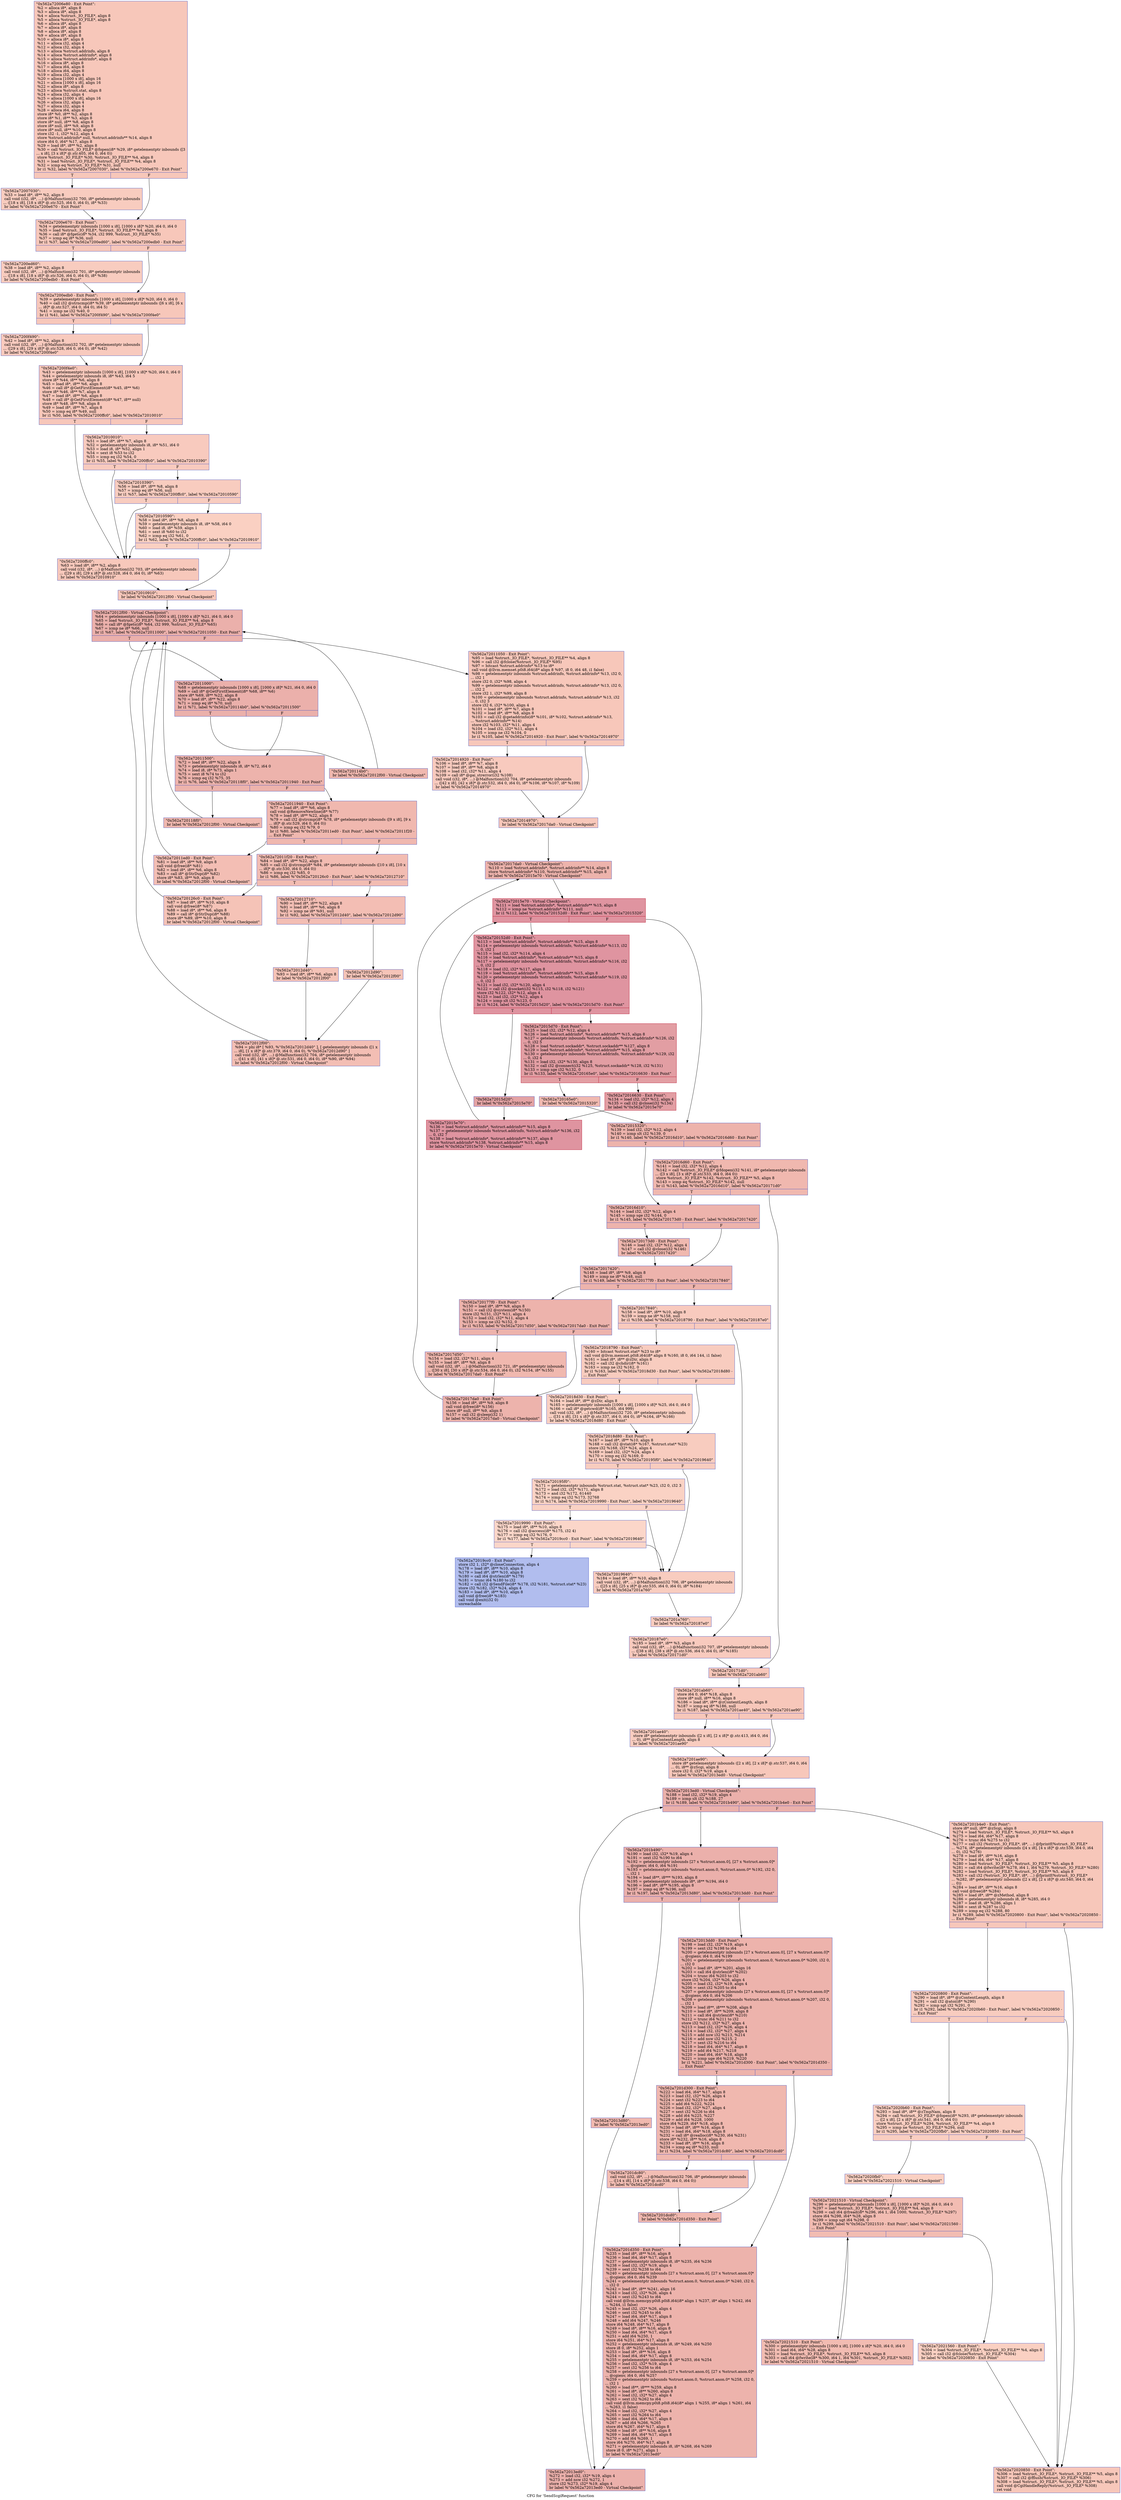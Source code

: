 digraph "CFG for 'SendScgiRequest' function" {
	label="CFG for 'SendScgiRequest' function";

	Node0x562a72006e80 [shape=record,color="#3d50c3ff", style=filled, fillcolor="#ec7f6370",label="{\"0x562a72006e80 - Exit Point\":\l  %2 = alloca i8*, align 8\l  %3 = alloca i8*, align 8\l  %4 = alloca %struct._IO_FILE*, align 8\l  %5 = alloca %struct._IO_FILE*, align 8\l  %6 = alloca i8*, align 8\l  %7 = alloca i8*, align 8\l  %8 = alloca i8*, align 8\l  %9 = alloca i8*, align 8\l  %10 = alloca i8*, align 8\l  %11 = alloca i32, align 4\l  %12 = alloca i32, align 4\l  %13 = alloca %struct.addrinfo, align 8\l  %14 = alloca %struct.addrinfo*, align 8\l  %15 = alloca %struct.addrinfo*, align 8\l  %16 = alloca i8*, align 8\l  %17 = alloca i64, align 8\l  %18 = alloca i64, align 8\l  %19 = alloca i32, align 4\l  %20 = alloca [1000 x i8], align 16\l  %21 = alloca [1000 x i8], align 16\l  %22 = alloca i8*, align 8\l  %23 = alloca %struct.stat, align 8\l  %24 = alloca i32, align 4\l  %25 = alloca [1000 x i8], align 16\l  %26 = alloca i32, align 4\l  %27 = alloca i32, align 4\l  %28 = alloca i64, align 8\l  store i8* %0, i8** %2, align 8\l  store i8* %1, i8** %3, align 8\l  store i8* null, i8** %8, align 8\l  store i8* null, i8** %9, align 8\l  store i8* null, i8** %10, align 8\l  store i32 -1, i32* %12, align 4\l  store %struct.addrinfo* null, %struct.addrinfo** %14, align 8\l  store i64 0, i64* %17, align 8\l  %29 = load i8*, i8** %2, align 8\l  %30 = call %struct._IO_FILE* @fopen(i8* %29, i8* getelementptr inbounds ([3\l... x i8], [3 x i8]* @.str.405, i64 0, i64 0))\l  store %struct._IO_FILE* %30, %struct._IO_FILE** %4, align 8\l  %31 = load %struct._IO_FILE*, %struct._IO_FILE** %4, align 8\l  %32 = icmp eq %struct._IO_FILE* %31, null\l  br i1 %32, label %\"0x562a72007030\", label %\"0x562a7200e670 - Exit Point\"\l|{<s0>T|<s1>F}}"];
	Node0x562a72006e80:s0 -> Node0x562a72007030;
	Node0x562a72006e80:s1 -> Node0x562a7200e670;
	Node0x562a72007030 [shape=record,color="#3d50c3ff", style=filled, fillcolor="#f08b6e70",label="{\"0x562a72007030\":                                 \l  %33 = load i8*, i8** %2, align 8\l  call void (i32, i8*, ...) @Malfunction(i32 700, i8* getelementptr inbounds\l... ([18 x i8], [18 x i8]* @.str.525, i64 0, i64 0), i8* %33)\l  br label %\"0x562a7200e670 - Exit Point\"\l}"];
	Node0x562a72007030 -> Node0x562a7200e670;
	Node0x562a7200e670 [shape=record,color="#3d50c3ff", style=filled, fillcolor="#ec7f6370",label="{\"0x562a7200e670 - Exit Point\":                    \l  %34 = getelementptr inbounds [1000 x i8], [1000 x i8]* %20, i64 0, i64 0\l  %35 = load %struct._IO_FILE*, %struct._IO_FILE** %4, align 8\l  %36 = call i8* @fgets(i8* %34, i32 999, %struct._IO_FILE* %35)\l  %37 = icmp eq i8* %36, null\l  br i1 %37, label %\"0x562a7200ed60\", label %\"0x562a7200edb0 - Exit Point\"\l|{<s0>T|<s1>F}}"];
	Node0x562a7200e670:s0 -> Node0x562a7200ed60;
	Node0x562a7200e670:s1 -> Node0x562a7200edb0;
	Node0x562a7200ed60 [shape=record,color="#3d50c3ff", style=filled, fillcolor="#f08b6e70",label="{\"0x562a7200ed60\":                                 \l  %38 = load i8*, i8** %2, align 8\l  call void (i32, i8*, ...) @Malfunction(i32 701, i8* getelementptr inbounds\l... ([18 x i8], [18 x i8]* @.str.526, i64 0, i64 0), i8* %38)\l  br label %\"0x562a7200edb0 - Exit Point\"\l}"];
	Node0x562a7200ed60 -> Node0x562a7200edb0;
	Node0x562a7200edb0 [shape=record,color="#3d50c3ff", style=filled, fillcolor="#ec7f6370",label="{\"0x562a7200edb0 - Exit Point\":                    \l  %39 = getelementptr inbounds [1000 x i8], [1000 x i8]* %20, i64 0, i64 0\l  %40 = call i32 @strncmp(i8* %39, i8* getelementptr inbounds ([6 x i8], [6 x\l... i8]* @.str.527, i64 0, i64 0), i64 5)\l  %41 = icmp ne i32 %40, 0\l  br i1 %41, label %\"0x562a7200f490\", label %\"0x562a7200f4e0\"\l|{<s0>T|<s1>F}}"];
	Node0x562a7200edb0:s0 -> Node0x562a7200f490;
	Node0x562a7200edb0:s1 -> Node0x562a7200f4e0;
	Node0x562a7200f490 [shape=record,color="#3d50c3ff", style=filled, fillcolor="#ef886b70",label="{\"0x562a7200f490\":                                 \l  %42 = load i8*, i8** %2, align 8\l  call void (i32, i8*, ...) @Malfunction(i32 702, i8* getelementptr inbounds\l... ([29 x i8], [29 x i8]* @.str.528, i64 0, i64 0), i8* %42)\l  br label %\"0x562a7200f4e0\"\l}"];
	Node0x562a7200f490 -> Node0x562a7200f4e0;
	Node0x562a7200f4e0 [shape=record,color="#3d50c3ff", style=filled, fillcolor="#ec7f6370",label="{\"0x562a7200f4e0\":                                 \l  %43 = getelementptr inbounds [1000 x i8], [1000 x i8]* %20, i64 0, i64 0\l  %44 = getelementptr inbounds i8, i8* %43, i64 5\l  store i8* %44, i8** %6, align 8\l  %45 = load i8*, i8** %6, align 8\l  %46 = call i8* @GetFirstElement(i8* %45, i8** %6)\l  store i8* %46, i8** %7, align 8\l  %47 = load i8*, i8** %6, align 8\l  %48 = call i8* @GetFirstElement(i8* %47, i8** null)\l  store i8* %48, i8** %8, align 8\l  %49 = load i8*, i8** %7, align 8\l  %50 = icmp eq i8* %49, null\l  br i1 %50, label %\"0x562a7200ffc0\", label %\"0x562a72010010\"\l|{<s0>T|<s1>F}}"];
	Node0x562a7200f4e0:s0 -> Node0x562a7200ffc0;
	Node0x562a7200f4e0:s1 -> Node0x562a72010010;
	Node0x562a72010010 [shape=record,color="#3d50c3ff", style=filled, fillcolor="#ef886b70",label="{\"0x562a72010010\":                                 \l  %51 = load i8*, i8** %7, align 8\l  %52 = getelementptr inbounds i8, i8* %51, i64 0\l  %53 = load i8, i8* %52, align 1\l  %54 = sext i8 %53 to i32\l  %55 = icmp eq i32 %54, 0\l  br i1 %55, label %\"0x562a7200ffc0\", label %\"0x562a72010390\"\l|{<s0>T|<s1>F}}"];
	Node0x562a72010010:s0 -> Node0x562a7200ffc0;
	Node0x562a72010010:s1 -> Node0x562a72010390;
	Node0x562a72010390 [shape=record,color="#3d50c3ff", style=filled, fillcolor="#f08b6e70",label="{\"0x562a72010390\":                                 \l  %56 = load i8*, i8** %8, align 8\l  %57 = icmp eq i8* %56, null\l  br i1 %57, label %\"0x562a7200ffc0\", label %\"0x562a72010590\"\l|{<s0>T|<s1>F}}"];
	Node0x562a72010390:s0 -> Node0x562a7200ffc0;
	Node0x562a72010390:s1 -> Node0x562a72010590;
	Node0x562a72010590 [shape=record,color="#3d50c3ff", style=filled, fillcolor="#f3947570",label="{\"0x562a72010590\":                                 \l  %58 = load i8*, i8** %8, align 8\l  %59 = getelementptr inbounds i8, i8* %58, i64 0\l  %60 = load i8, i8* %59, align 1\l  %61 = sext i8 %60 to i32\l  %62 = icmp eq i32 %61, 0\l  br i1 %62, label %\"0x562a7200ffc0\", label %\"0x562a72010910\"\l|{<s0>T|<s1>F}}"];
	Node0x562a72010590:s0 -> Node0x562a7200ffc0;
	Node0x562a72010590:s1 -> Node0x562a72010910;
	Node0x562a7200ffc0 [shape=record,color="#3d50c3ff", style=filled, fillcolor="#ed836670",label="{\"0x562a7200ffc0\":                                 \l  %63 = load i8*, i8** %2, align 8\l  call void (i32, i8*, ...) @Malfunction(i32 703, i8* getelementptr inbounds\l... ([29 x i8], [29 x i8]* @.str.528, i64 0, i64 0), i8* %63)\l  br label %\"0x562a72010910\"\l}"];
	Node0x562a7200ffc0 -> Node0x562a72010910;
	Node0x562a72010910 [shape=record,color="#3d50c3ff", style=filled, fillcolor="#ec7f6370",label="{\"0x562a72010910\":                                 \l  br label %\"0x562a72012f00 - Virtual Checkpoint\"\l}"];
	Node0x562a72010910 -> Node0x562a72010c20;
	Node0x562a72010c20 [shape=record,color="#3d50c3ff", style=filled, fillcolor="#d24b4070",label="{\"0x562a72012f00 - Virtual Checkpoint\":            \l  %64 = getelementptr inbounds [1000 x i8], [1000 x i8]* %21, i64 0, i64 0\l  %65 = load %struct._IO_FILE*, %struct._IO_FILE** %4, align 8\l  %66 = call i8* @fgets(i8* %64, i32 999, %struct._IO_FILE* %65)\l  %67 = icmp ne i8* %66, null\l  br i1 %67, label %\"0x562a72011000\", label %\"0x562a72011050 - Exit Point\"\l|{<s0>T|<s1>F}}"];
	Node0x562a72010c20:s0 -> Node0x562a72011000;
	Node0x562a72010c20:s1 -> Node0x562a72011050;
	Node0x562a72011000 [shape=record,color="#3d50c3ff", style=filled, fillcolor="#d24b4070",label="{\"0x562a72011000\":                                 \l  %68 = getelementptr inbounds [1000 x i8], [1000 x i8]* %21, i64 0, i64 0\l  %69 = call i8* @GetFirstElement(i8* %68, i8** %6)\l  store i8* %69, i8** %22, align 8\l  %70 = load i8*, i8** %22, align 8\l  %71 = icmp eq i8* %70, null\l  br i1 %71, label %\"0x562a720114b0\", label %\"0x562a72011500\"\l|{<s0>T|<s1>F}}"];
	Node0x562a72011000:s0 -> Node0x562a720114b0;
	Node0x562a72011000:s1 -> Node0x562a72011500;
	Node0x562a720114b0 [shape=record,color="#3d50c3ff", style=filled, fillcolor="#dc5d4a70",label="{\"0x562a720114b0\":                                 \l  br label %\"0x562a72012f00 - Virtual Checkpoint\"\l}"];
	Node0x562a720114b0 -> Node0x562a72010c20;
	Node0x562a72011500 [shape=record,color="#3d50c3ff", style=filled, fillcolor="#d6524470",label="{\"0x562a72011500\":                                 \l  %72 = load i8*, i8** %22, align 8\l  %73 = getelementptr inbounds i8, i8* %72, i64 0\l  %74 = load i8, i8* %73, align 1\l  %75 = sext i8 %74 to i32\l  %76 = icmp eq i32 %75, 35\l  br i1 %76, label %\"0x562a720118f0\", label %\"0x562a72011940 - Exit Point\"\l|{<s0>T|<s1>F}}"];
	Node0x562a72011500:s0 -> Node0x562a720118f0;
	Node0x562a72011500:s1 -> Node0x562a72011940;
	Node0x562a720118f0 [shape=record,color="#3d50c3ff", style=filled, fillcolor="#dc5d4a70",label="{\"0x562a720118f0\":                                 \l  br label %\"0x562a72012f00 - Virtual Checkpoint\"\l}"];
	Node0x562a720118f0 -> Node0x562a72010c20;
	Node0x562a72011940 [shape=record,color="#3d50c3ff", style=filled, fillcolor="#dc5d4a70",label="{\"0x562a72011940 - Exit Point\":                    \l  %77 = load i8*, i8** %6, align 8\l  call void @RemoveNewline(i8* %77)\l  %78 = load i8*, i8** %22, align 8\l  %79 = call i32 @strcmp(i8* %78, i8* getelementptr inbounds ([9 x i8], [9 x\l... i8]* @.str.529, i64 0, i64 0))\l  %80 = icmp eq i32 %79, 0\l  br i1 %80, label %\"0x562a72011ed0 - Exit Point\", label %\"0x562a72011f20 -\l... Exit Point\"\l|{<s0>T|<s1>F}}"];
	Node0x562a72011940:s0 -> Node0x562a72011ed0;
	Node0x562a72011940:s1 -> Node0x562a72011f20;
	Node0x562a72011ed0 [shape=record,color="#3d50c3ff", style=filled, fillcolor="#e36c5570",label="{\"0x562a72011ed0 - Exit Point\":                    \l  %81 = load i8*, i8** %9, align 8\l  call void @free(i8* %81)\l  %82 = load i8*, i8** %6, align 8\l  %83 = call i8* @StrDup(i8* %82)\l  store i8* %83, i8** %9, align 8\l  br label %\"0x562a72012f00 - Virtual Checkpoint\"\l}"];
	Node0x562a72011ed0 -> Node0x562a72010c20;
	Node0x562a72011f20 [shape=record,color="#3d50c3ff", style=filled, fillcolor="#e1675170",label="{\"0x562a72011f20 - Exit Point\":                    \l  %84 = load i8*, i8** %22, align 8\l  %85 = call i32 @strcmp(i8* %84, i8* getelementptr inbounds ([10 x i8], [10 x\l... i8]* @.str.530, i64 0, i64 0))\l  %86 = icmp eq i32 %85, 0\l  br i1 %86, label %\"0x562a720126c0 - Exit Point\", label %\"0x562a72012710\"\l|{<s0>T|<s1>F}}"];
	Node0x562a72011f20:s0 -> Node0x562a720126c0;
	Node0x562a72011f20:s1 -> Node0x562a72012710;
	Node0x562a720126c0 [shape=record,color="#3d50c3ff", style=filled, fillcolor="#e8765c70",label="{\"0x562a720126c0 - Exit Point\":                    \l  %87 = load i8*, i8** %10, align 8\l  call void @free(i8* %87)\l  %88 = load i8*, i8** %6, align 8\l  %89 = call i8* @StrDup(i8* %88)\l  store i8* %89, i8** %10, align 8\l  br label %\"0x562a72012f00 - Virtual Checkpoint\"\l}"];
	Node0x562a720126c0 -> Node0x562a72010c20;
	Node0x562a72012710 [shape=record,color="#3d50c3ff", style=filled, fillcolor="#e36c5570",label="{\"0x562a72012710\":                                 \l  %90 = load i8*, i8** %22, align 8\l  %91 = load i8*, i8** %6, align 8\l  %92 = icmp ne i8* %91, null\l  br i1 %92, label %\"0x562a72012d40\", label %\"0x562a72012d90\"\l|{<s0>T|<s1>F}}"];
	Node0x562a72012710:s0 -> Node0x562a72012d40;
	Node0x562a72012710:s1 -> Node0x562a72012d90;
	Node0x562a72012d40 [shape=record,color="#3d50c3ff", style=filled, fillcolor="#e8765c70",label="{\"0x562a72012d40\":                                 \l  %93 = load i8*, i8** %6, align 8\l  br label %\"0x562a72012f00\"\l}"];
	Node0x562a72012d40 -> Node0x562a72012f00;
	Node0x562a72012d90 [shape=record,color="#3d50c3ff", style=filled, fillcolor="#e97a5f70",label="{\"0x562a72012d90\":                                 \l  br label %\"0x562a72012f00\"\l}"];
	Node0x562a72012d90 -> Node0x562a72012f00;
	Node0x562a72012f00 [shape=record,color="#3d50c3ff", style=filled, fillcolor="#e36c5570",label="{\"0x562a72012f00\":                                 \l  %94 = phi i8* [ %93, %\"0x562a72012d40\" ], [ getelementptr inbounds ([1 x\l... i8], [1 x i8]* @.str.379, i64 0, i64 0), %\"0x562a72012d90\" ]\l  call void (i32, i8*, ...) @Malfunction(i32 704, i8* getelementptr inbounds\l... ([41 x i8], [41 x i8]* @.str.531, i64 0, i64 0), i8* %90, i8* %94)\l  br label %\"0x562a72012f00 - Virtual Checkpoint\"\l}"];
	Node0x562a72012f00 -> Node0x562a72010c20;
	Node0x562a72011050 [shape=record,color="#3d50c3ff", style=filled, fillcolor="#ec7f6370",label="{\"0x562a72011050 - Exit Point\":                    \l  %95 = load %struct._IO_FILE*, %struct._IO_FILE** %4, align 8\l  %96 = call i32 @fclose(%struct._IO_FILE* %95)\l  %97 = bitcast %struct.addrinfo* %13 to i8*\l  call void @llvm.memset.p0i8.i64(i8* align 8 %97, i8 0, i64 48, i1 false)\l  %98 = getelementptr inbounds %struct.addrinfo, %struct.addrinfo* %13, i32 0,\l... i32 1\l  store i32 0, i32* %98, align 4\l  %99 = getelementptr inbounds %struct.addrinfo, %struct.addrinfo* %13, i32 0,\l... i32 2\l  store i32 1, i32* %99, align 8\l  %100 = getelementptr inbounds %struct.addrinfo, %struct.addrinfo* %13, i32\l... 0, i32 3\l  store i32 6, i32* %100, align 4\l  %101 = load i8*, i8** %7, align 8\l  %102 = load i8*, i8** %8, align 8\l  %103 = call i32 @getaddrinfo(i8* %101, i8* %102, %struct.addrinfo* %13,\l... %struct.addrinfo** %14)\l  store i32 %103, i32* %11, align 4\l  %104 = load i32, i32* %11, align 4\l  %105 = icmp ne i32 %104, 0\l  br i1 %105, label %\"0x562a72014920 - Exit Point\", label %\"0x562a72014970\"\l|{<s0>T|<s1>F}}"];
	Node0x562a72011050:s0 -> Node0x562a72014920;
	Node0x562a72011050:s1 -> Node0x562a72014970;
	Node0x562a72014920 [shape=record,color="#3d50c3ff", style=filled, fillcolor="#ef886b70",label="{\"0x562a72014920 - Exit Point\":                    \l  %106 = load i8*, i8** %7, align 8\l  %107 = load i8*, i8** %8, align 8\l  %108 = load i32, i32* %11, align 4\l  %109 = call i8* @gai_strerror(i32 %108)\l  call void (i32, i8*, ...) @Malfunction(i32 704, i8* getelementptr inbounds\l... ([42 x i8], [42 x i8]* @.str.532, i64 0, i64 0), i8* %106, i8* %107, i8* %109)\l  br label %\"0x562a72014970\"\l}"];
	Node0x562a72014920 -> Node0x562a72014970;
	Node0x562a72014970 [shape=record,color="#3d50c3ff", style=filled, fillcolor="#ec7f6370",label="{\"0x562a72014970\":                                 \l  br label %\"0x562a72017da0 - Virtual Checkpoint\"\l}"];
	Node0x562a72014970 -> Node0x562a72014f50;
	Node0x562a72014f50 [shape=record,color="#3d50c3ff", style=filled, fillcolor="#d6524470",label="{\"0x562a72017da0 - Virtual Checkpoint\":            \l  %110 = load %struct.addrinfo*, %struct.addrinfo** %14, align 8\l  store %struct.addrinfo* %110, %struct.addrinfo** %15, align 8\l  br label %\"0x562a72015e70 - Virtual Checkpoint\"\l}"];
	Node0x562a72014f50 -> Node0x562a72015110;
	Node0x562a72015110 [shape=record,color="#b70d28ff", style=filled, fillcolor="#b70d2870",label="{\"0x562a72015e70 - Virtual Checkpoint\":            \l  %111 = load %struct.addrinfo*, %struct.addrinfo** %15, align 8\l  %112 = icmp ne %struct.addrinfo* %111, null\l  br i1 %112, label %\"0x562a720152d0 - Exit Point\", label %\"0x562a72015320\"\l|{<s0>T|<s1>F}}"];
	Node0x562a72015110:s0 -> Node0x562a720152d0;
	Node0x562a72015110:s1 -> Node0x562a72015320;
	Node0x562a720152d0 [shape=record,color="#b70d28ff", style=filled, fillcolor="#b70d2870",label="{\"0x562a720152d0 - Exit Point\":                    \l  %113 = load %struct.addrinfo*, %struct.addrinfo** %15, align 8\l  %114 = getelementptr inbounds %struct.addrinfo, %struct.addrinfo* %113, i32\l... 0, i32 1\l  %115 = load i32, i32* %114, align 4\l  %116 = load %struct.addrinfo*, %struct.addrinfo** %15, align 8\l  %117 = getelementptr inbounds %struct.addrinfo, %struct.addrinfo* %116, i32\l... 0, i32 2\l  %118 = load i32, i32* %117, align 8\l  %119 = load %struct.addrinfo*, %struct.addrinfo** %15, align 8\l  %120 = getelementptr inbounds %struct.addrinfo, %struct.addrinfo* %119, i32\l... 0, i32 3\l  %121 = load i32, i32* %120, align 4\l  %122 = call i32 @socket(i32 %115, i32 %118, i32 %121)\l  store i32 %122, i32* %12, align 4\l  %123 = load i32, i32* %12, align 4\l  %124 = icmp slt i32 %123, 0\l  br i1 %124, label %\"0x562a72015d20\", label %\"0x562a72015d70 - Exit Point\"\l|{<s0>T|<s1>F}}"];
	Node0x562a720152d0:s0 -> Node0x562a72015d20;
	Node0x562a720152d0:s1 -> Node0x562a72015d70;
	Node0x562a72015d20 [shape=record,color="#3d50c3ff", style=filled, fillcolor="#c32e3170",label="{\"0x562a72015d20\":                                 \l  br label %\"0x562a72015e70\"\l}"];
	Node0x562a72015d20 -> Node0x562a72015e70;
	Node0x562a72015d70 [shape=record,color="#b70d28ff", style=filled, fillcolor="#be242e70",label="{\"0x562a72015d70 - Exit Point\":                    \l  %125 = load i32, i32* %12, align 4\l  %126 = load %struct.addrinfo*, %struct.addrinfo** %15, align 8\l  %127 = getelementptr inbounds %struct.addrinfo, %struct.addrinfo* %126, i32\l... 0, i32 5\l  %128 = load %struct.sockaddr*, %struct.sockaddr** %127, align 8\l  %129 = load %struct.addrinfo*, %struct.addrinfo** %15, align 8\l  %130 = getelementptr inbounds %struct.addrinfo, %struct.addrinfo* %129, i32\l... 0, i32 4\l  %131 = load i32, i32* %130, align 8\l  %132 = call i32 @connect(i32 %125, %struct.sockaddr* %128, i32 %131)\l  %133 = icmp sge i32 %132, 0\l  br i1 %133, label %\"0x562a720165e0\", label %\"0x562a72016630 - Exit Point\"\l|{<s0>T|<s1>F}}"];
	Node0x562a72015d70:s0 -> Node0x562a720165e0;
	Node0x562a72015d70:s1 -> Node0x562a72016630;
	Node0x562a720165e0 [shape=record,color="#3d50c3ff", style=filled, fillcolor="#de614d70",label="{\"0x562a720165e0\":                                 \l  br label %\"0x562a72015320\"\l}"];
	Node0x562a720165e0 -> Node0x562a72015320;
	Node0x562a72016630 [shape=record,color="#b70d28ff", style=filled, fillcolor="#be242e70",label="{\"0x562a72016630 - Exit Point\":                    \l  %134 = load i32, i32* %12, align 4\l  %135 = call i32 @close(i32 %134)\l  br label %\"0x562a72015e70\"\l}"];
	Node0x562a72016630 -> Node0x562a72015e70;
	Node0x562a72015e70 [shape=record,color="#b70d28ff", style=filled, fillcolor="#b70d2870",label="{\"0x562a72015e70\":                                 \l  %136 = load %struct.addrinfo*, %struct.addrinfo** %15, align 8\l  %137 = getelementptr inbounds %struct.addrinfo, %struct.addrinfo* %136, i32\l... 0, i32 7\l  %138 = load %struct.addrinfo*, %struct.addrinfo** %137, align 8\l  store %struct.addrinfo* %138, %struct.addrinfo** %15, align 8\l  br label %\"0x562a72015e70 - Virtual Checkpoint\"\l}"];
	Node0x562a72015e70 -> Node0x562a72015110;
	Node0x562a72015320 [shape=record,color="#3d50c3ff", style=filled, fillcolor="#d6524470",label="{\"0x562a72015320\":                                 \l  %139 = load i32, i32* %12, align 4\l  %140 = icmp slt i32 %139, 0\l  br i1 %140, label %\"0x562a72016d10\", label %\"0x562a72016d60 - Exit Point\"\l|{<s0>T|<s1>F}}"];
	Node0x562a72015320:s0 -> Node0x562a72016d10;
	Node0x562a72015320:s1 -> Node0x562a72016d60;
	Node0x562a72016d60 [shape=record,color="#3d50c3ff", style=filled, fillcolor="#dc5d4a70",label="{\"0x562a72016d60 - Exit Point\":                    \l  %141 = load i32, i32* %12, align 4\l  %142 = call %struct._IO_FILE* @fdopen(i32 %141, i8* getelementptr inbounds\l... ([3 x i8], [3 x i8]* @.str.533, i64 0, i64 0))\l  store %struct._IO_FILE* %142, %struct._IO_FILE** %5, align 8\l  %143 = icmp eq %struct._IO_FILE* %142, null\l  br i1 %143, label %\"0x562a72016d10\", label %\"0x562a720171d0\"\l|{<s0>T|<s1>F}}"];
	Node0x562a72016d60:s0 -> Node0x562a72016d10;
	Node0x562a72016d60:s1 -> Node0x562a720171d0;
	Node0x562a72016d10 [shape=record,color="#3d50c3ff", style=filled, fillcolor="#d6524470",label="{\"0x562a72016d10\":                                 \l  %144 = load i32, i32* %12, align 4\l  %145 = icmp sge i32 %144, 0\l  br i1 %145, label %\"0x562a720173d0 - Exit Point\", label %\"0x562a72017420\"\l|{<s0>T|<s1>F}}"];
	Node0x562a72016d10:s0 -> Node0x562a720173d0;
	Node0x562a72016d10:s1 -> Node0x562a72017420;
	Node0x562a720173d0 [shape=record,color="#3d50c3ff", style=filled, fillcolor="#dc5d4a70",label="{\"0x562a720173d0 - Exit Point\":                    \l  %146 = load i32, i32* %12, align 4\l  %147 = call i32 @close(i32 %146)\l  br label %\"0x562a72017420\"\l}"];
	Node0x562a720173d0 -> Node0x562a72017420;
	Node0x562a72017420 [shape=record,color="#3d50c3ff", style=filled, fillcolor="#d6524470",label="{\"0x562a72017420\":                                 \l  %148 = load i8*, i8** %9, align 8\l  %149 = icmp ne i8* %148, null\l  br i1 %149, label %\"0x562a720177f0 - Exit Point\", label %\"0x562a72017840\"\l|{<s0>T|<s1>F}}"];
	Node0x562a72017420:s0 -> Node0x562a720177f0;
	Node0x562a72017420:s1 -> Node0x562a72017840;
	Node0x562a720177f0 [shape=record,color="#3d50c3ff", style=filled, fillcolor="#d6524470",label="{\"0x562a720177f0 - Exit Point\":                    \l  %150 = load i8*, i8** %9, align 8\l  %151 = call i32 @system(i8* %150)\l  store i32 %151, i32* %11, align 4\l  %152 = load i32, i32* %11, align 4\l  %153 = icmp ne i32 %152, 0\l  br i1 %153, label %\"0x562a72017d50\", label %\"0x562a72017da0 - Exit Point\"\l|{<s0>T|<s1>F}}"];
	Node0x562a720177f0:s0 -> Node0x562a72017d50;
	Node0x562a720177f0:s1 -> Node0x562a72017da0;
	Node0x562a72017d50 [shape=record,color="#3d50c3ff", style=filled, fillcolor="#dc5d4a70",label="{\"0x562a72017d50\":                                 \l  %154 = load i32, i32* %11, align 4\l  %155 = load i8*, i8** %9, align 8\l  call void (i32, i8*, ...) @Malfunction(i32 721, i8* getelementptr inbounds\l... ([30 x i8], [30 x i8]* @.str.534, i64 0, i64 0), i32 %154, i8* %155)\l  br label %\"0x562a72017da0 - Exit Point\"\l}"];
	Node0x562a72017d50 -> Node0x562a72017da0;
	Node0x562a72017da0 [shape=record,color="#3d50c3ff", style=filled, fillcolor="#d6524470",label="{\"0x562a72017da0 - Exit Point\":                    \l  %156 = load i8*, i8** %9, align 8\l  call void @free(i8* %156)\l  store i8* null, i8** %9, align 8\l  %157 = call i32 @sleep(i32 1)\l  br label %\"0x562a72017da0 - Virtual Checkpoint\"\l}"];
	Node0x562a72017da0 -> Node0x562a72014f50;
	Node0x562a72017840 [shape=record,color="#3d50c3ff", style=filled, fillcolor="#ef886b70",label="{\"0x562a72017840\":                                 \l  %158 = load i8*, i8** %10, align 8\l  %159 = icmp ne i8* %158, null\l  br i1 %159, label %\"0x562a72018790 - Exit Point\", label %\"0x562a720187e0\"\l|{<s0>T|<s1>F}}"];
	Node0x562a72017840:s0 -> Node0x562a72018790;
	Node0x562a72017840:s1 -> Node0x562a720187e0;
	Node0x562a72018790 [shape=record,color="#3d50c3ff", style=filled, fillcolor="#f08b6e70",label="{\"0x562a72018790 - Exit Point\":                    \l  %160 = bitcast %struct.stat* %23 to i8*\l  call void @llvm.memset.p0i8.i64(i8* align 8 %160, i8 0, i64 144, i1 false)\l  %161 = load i8*, i8** @zDir, align 8\l  %162 = call i32 @chdir(i8* %161)\l  %163 = icmp ne i32 %162, 0\l  br i1 %163, label %\"0x562a72018d30 - Exit Point\", label %\"0x562a72018d80 -\l... Exit Point\"\l|{<s0>T|<s1>F}}"];
	Node0x562a72018790:s0 -> Node0x562a72018d30;
	Node0x562a72018790:s1 -> Node0x562a72018d80;
	Node0x562a72018d30 [shape=record,color="#3d50c3ff", style=filled, fillcolor="#f3947570",label="{\"0x562a72018d30 - Exit Point\":                    \l  %164 = load i8*, i8** @zDir, align 8\l  %165 = getelementptr inbounds [1000 x i8], [1000 x i8]* %25, i64 0, i64 0\l  %166 = call i8* @getcwd(i8* %165, i64 999)\l  call void (i32, i8*, ...) @Malfunction(i32 720, i8* getelementptr inbounds\l... ([31 x i8], [31 x i8]* @.str.337, i64 0, i64 0), i8* %164, i8* %166)\l  br label %\"0x562a72018d80 - Exit Point\"\l}"];
	Node0x562a72018d30 -> Node0x562a72018d80;
	Node0x562a72018d80 [shape=record,color="#3d50c3ff", style=filled, fillcolor="#f08b6e70",label="{\"0x562a72018d80 - Exit Point\":                    \l  %167 = load i8*, i8** %10, align 8\l  %168 = call i32 @stat(i8* %167, %struct.stat* %23)\l  store i32 %168, i32* %24, align 4\l  %169 = load i32, i32* %24, align 4\l  %170 = icmp eq i32 %169, 0\l  br i1 %170, label %\"0x562a720195f0\", label %\"0x562a72019640\"\l|{<s0>T|<s1>F}}"];
	Node0x562a72018d80:s0 -> Node0x562a720195f0;
	Node0x562a72018d80:s1 -> Node0x562a72019640;
	Node0x562a720195f0 [shape=record,color="#3d50c3ff", style=filled, fillcolor="#f4987a70",label="{\"0x562a720195f0\":                                 \l  %171 = getelementptr inbounds %struct.stat, %struct.stat* %23, i32 0, i32 3\l  %172 = load i32, i32* %171, align 8\l  %173 = and i32 %172, 61440\l  %174 = icmp eq i32 %173, 32768\l  br i1 %174, label %\"0x562a72019990 - Exit Point\", label %\"0x562a72019640\"\l|{<s0>T|<s1>F}}"];
	Node0x562a720195f0:s0 -> Node0x562a72019990;
	Node0x562a720195f0:s1 -> Node0x562a72019640;
	Node0x562a72019990 [shape=record,color="#3d50c3ff", style=filled, fillcolor="#f6a38570",label="{\"0x562a72019990 - Exit Point\":                    \l  %175 = load i8*, i8** %10, align 8\l  %176 = call i32 @access(i8* %175, i32 4)\l  %177 = icmp eq i32 %176, 0\l  br i1 %177, label %\"0x562a72019cc0 - Exit Point\", label %\"0x562a72019640\"\l|{<s0>T|<s1>F}}"];
	Node0x562a72019990:s0 -> Node0x562a72019cc0;
	Node0x562a72019990:s1 -> Node0x562a72019640;
	Node0x562a72019cc0 [shape=record,color="#3d50c3ff", style=filled, fillcolor="#4f69d970",label="{\"0x562a72019cc0 - Exit Point\":                    \l  store i32 1, i32* @closeConnection, align 4\l  %178 = load i8*, i8** %10, align 8\l  %179 = load i8*, i8** %10, align 8\l  %180 = call i64 @strlen(i8* %179)\l  %181 = trunc i64 %180 to i32\l  %182 = call i32 @SendFile(i8* %178, i32 %181, %struct.stat* %23)\l  store i32 %182, i32* %24, align 4\l  %183 = load i8*, i8** %10, align 8\l  call void @free(i8* %183)\l  call void @exit(i32 0)\l  unreachable\l}"];
	Node0x562a72019640 [shape=record,color="#3d50c3ff", style=filled, fillcolor="#f08b6e70",label="{\"0x562a72019640\":                                 \l  %184 = load i8*, i8** %10, align 8\l  call void (i32, i8*, ...) @Malfunction(i32 706, i8* getelementptr inbounds\l... ([25 x i8], [25 x i8]* @.str.535, i64 0, i64 0), i8* %184)\l  br label %\"0x562a7201a760\"\l}"];
	Node0x562a72019640 -> Node0x562a7201a760;
	Node0x562a7201a760 [shape=record,color="#3d50c3ff", style=filled, fillcolor="#f08b6e70",label="{\"0x562a7201a760\":                                 \l  br label %\"0x562a720187e0\"\l}"];
	Node0x562a7201a760 -> Node0x562a720187e0;
	Node0x562a720187e0 [shape=record,color="#3d50c3ff", style=filled, fillcolor="#ef886b70",label="{\"0x562a720187e0\":                                 \l  %185 = load i8*, i8** %3, align 8\l  call void (i32, i8*, ...) @Malfunction(i32 707, i8* getelementptr inbounds\l... ([38 x i8], [38 x i8]* @.str.536, i64 0, i64 0), i8* %185)\l  br label %\"0x562a720171d0\"\l}"];
	Node0x562a720187e0 -> Node0x562a720171d0;
	Node0x562a720171d0 [shape=record,color="#3d50c3ff", style=filled, fillcolor="#ec7f6370",label="{\"0x562a720171d0\":                                 \l  br label %\"0x562a7201ab60\"\l}"];
	Node0x562a720171d0 -> Node0x562a7201ab60;
	Node0x562a7201ab60 [shape=record,color="#3d50c3ff", style=filled, fillcolor="#ec7f6370",label="{\"0x562a7201ab60\":                                 \l  store i64 0, i64* %18, align 8\l  store i8* null, i8** %16, align 8\l  %186 = load i8*, i8** @zContentLength, align 8\l  %187 = icmp eq i8* %186, null\l  br i1 %187, label %\"0x562a7201ae40\", label %\"0x562a7201ae90\"\l|{<s0>T|<s1>F}}"];
	Node0x562a7201ab60:s0 -> Node0x562a7201ae40;
	Node0x562a7201ab60:s1 -> Node0x562a7201ae90;
	Node0x562a7201ae40 [shape=record,color="#3d50c3ff", style=filled, fillcolor="#f08b6e70",label="{\"0x562a7201ae40\":                                 \l  store i8* getelementptr inbounds ([2 x i8], [2 x i8]* @.str.413, i64 0, i64\l... 0), i8** @zContentLength, align 8\l  br label %\"0x562a7201ae90\"\l}"];
	Node0x562a7201ae40 -> Node0x562a7201ae90;
	Node0x562a7201ae90 [shape=record,color="#3d50c3ff", style=filled, fillcolor="#ec7f6370",label="{\"0x562a7201ae90\":                                 \l  store i8* getelementptr inbounds ([2 x i8], [2 x i8]* @.str.537, i64 0, i64\l... 0), i8** @zScgi, align 8\l  store i32 0, i32* %19, align 4\l  br label %\"0x562a72013ed0 - Virtual Checkpoint\"\l}"];
	Node0x562a7201ae90 -> Node0x562a7201b2d0;
	Node0x562a7201b2d0 [shape=record,color="#3d50c3ff", style=filled, fillcolor="#d24b4070",label="{\"0x562a72013ed0 - Virtual Checkpoint\":            \l  %188 = load i32, i32* %19, align 4\l  %189 = icmp slt i32 %188, 27\l  br i1 %189, label %\"0x562a7201b490\", label %\"0x562a7201b4e0 - Exit Point\"\l|{<s0>T|<s1>F}}"];
	Node0x562a7201b2d0:s0 -> Node0x562a7201b490;
	Node0x562a7201b2d0:s1 -> Node0x562a7201b4e0;
	Node0x562a7201b490 [shape=record,color="#3d50c3ff", style=filled, fillcolor="#d24b4070",label="{\"0x562a7201b490\":                                 \l  %190 = load i32, i32* %19, align 4\l  %191 = sext i32 %190 to i64\l  %192 = getelementptr inbounds [27 x %struct.anon.0], [27 x %struct.anon.0]*\l... @cgienv, i64 0, i64 %191\l  %193 = getelementptr inbounds %struct.anon.0, %struct.anon.0* %192, i32 0,\l... i32 1\l  %194 = load i8**, i8*** %193, align 8\l  %195 = getelementptr inbounds i8*, i8** %194, i64 0\l  %196 = load i8*, i8** %195, align 8\l  %197 = icmp eq i8* %196, null\l  br i1 %197, label %\"0x562a72013d80\", label %\"0x562a72013dd0 - Exit Point\"\l|{<s0>T|<s1>F}}"];
	Node0x562a7201b490:s0 -> Node0x562a72013d80;
	Node0x562a7201b490:s1 -> Node0x562a72013dd0;
	Node0x562a72013d80 [shape=record,color="#3d50c3ff", style=filled, fillcolor="#dc5d4a70",label="{\"0x562a72013d80\":                                 \l  br label %\"0x562a72013ed0\"\l}"];
	Node0x562a72013d80 -> Node0x562a72013ed0;
	Node0x562a72013dd0 [shape=record,color="#3d50c3ff", style=filled, fillcolor="#d6524470",label="{\"0x562a72013dd0 - Exit Point\":                    \l  %198 = load i32, i32* %19, align 4\l  %199 = sext i32 %198 to i64\l  %200 = getelementptr inbounds [27 x %struct.anon.0], [27 x %struct.anon.0]*\l... @cgienv, i64 0, i64 %199\l  %201 = getelementptr inbounds %struct.anon.0, %struct.anon.0* %200, i32 0,\l... i32 0\l  %202 = load i8*, i8** %201, align 16\l  %203 = call i64 @strlen(i8* %202)\l  %204 = trunc i64 %203 to i32\l  store i32 %204, i32* %26, align 4\l  %205 = load i32, i32* %19, align 4\l  %206 = sext i32 %205 to i64\l  %207 = getelementptr inbounds [27 x %struct.anon.0], [27 x %struct.anon.0]*\l... @cgienv, i64 0, i64 %206\l  %208 = getelementptr inbounds %struct.anon.0, %struct.anon.0* %207, i32 0,\l... i32 1\l  %209 = load i8**, i8*** %208, align 8\l  %210 = load i8*, i8** %209, align 8\l  %211 = call i64 @strlen(i8* %210)\l  %212 = trunc i64 %211 to i32\l  store i32 %212, i32* %27, align 4\l  %213 = load i32, i32* %26, align 4\l  %214 = load i32, i32* %27, align 4\l  %215 = add nsw i32 %213, %214\l  %216 = add nsw i32 %215, 2\l  %217 = sext i32 %216 to i64\l  %218 = load i64, i64* %17, align 8\l  %219 = add i64 %217, %218\l  %220 = load i64, i64* %18, align 8\l  %221 = icmp uge i64 %219, %220\l  br i1 %221, label %\"0x562a7201d300 - Exit Point\", label %\"0x562a7201d350 -\l... Exit Point\"\l|{<s0>T|<s1>F}}"];
	Node0x562a72013dd0:s0 -> Node0x562a7201d300;
	Node0x562a72013dd0:s1 -> Node0x562a7201d350;
	Node0x562a7201d300 [shape=record,color="#3d50c3ff", style=filled, fillcolor="#dc5d4a70",label="{\"0x562a7201d300 - Exit Point\":                    \l  %222 = load i64, i64* %17, align 8\l  %223 = load i32, i32* %26, align 4\l  %224 = sext i32 %223 to i64\l  %225 = add i64 %222, %224\l  %226 = load i32, i32* %27, align 4\l  %227 = sext i32 %226 to i64\l  %228 = add i64 %225, %227\l  %229 = add i64 %228, 1000\l  store i64 %229, i64* %18, align 8\l  %230 = load i8*, i8** %16, align 8\l  %231 = load i64, i64* %18, align 8\l  %232 = call i8* @realloc(i8* %230, i64 %231)\l  store i8* %232, i8** %16, align 8\l  %233 = load i8*, i8** %16, align 8\l  %234 = icmp eq i8* %233, null\l  br i1 %234, label %\"0x562a7201dc80\", label %\"0x562a7201dcd0\"\l|{<s0>T|<s1>F}}"];
	Node0x562a7201d300:s0 -> Node0x562a7201dc80;
	Node0x562a7201d300:s1 -> Node0x562a7201dcd0;
	Node0x562a7201dc80 [shape=record,color="#3d50c3ff", style=filled, fillcolor="#e36c5570",label="{\"0x562a7201dc80\":                                 \l  call void (i32, i8*, ...) @Malfunction(i32 706, i8* getelementptr inbounds\l... ([14 x i8], [14 x i8]* @.str.538, i64 0, i64 0))\l  br label %\"0x562a7201dcd0\"\l}"];
	Node0x562a7201dc80 -> Node0x562a7201dcd0;
	Node0x562a7201dcd0 [shape=record,color="#3d50c3ff", style=filled, fillcolor="#dc5d4a70",label="{\"0x562a7201dcd0\":                                 \l  br label %\"0x562a7201d350 - Exit Point\"\l}"];
	Node0x562a7201dcd0 -> Node0x562a7201d350;
	Node0x562a7201d350 [shape=record,color="#3d50c3ff", style=filled, fillcolor="#d6524470",label="{\"0x562a7201d350 - Exit Point\":                    \l  %235 = load i8*, i8** %16, align 8\l  %236 = load i64, i64* %17, align 8\l  %237 = getelementptr inbounds i8, i8* %235, i64 %236\l  %238 = load i32, i32* %19, align 4\l  %239 = sext i32 %238 to i64\l  %240 = getelementptr inbounds [27 x %struct.anon.0], [27 x %struct.anon.0]*\l... @cgienv, i64 0, i64 %239\l  %241 = getelementptr inbounds %struct.anon.0, %struct.anon.0* %240, i32 0,\l... i32 0\l  %242 = load i8*, i8** %241, align 16\l  %243 = load i32, i32* %26, align 4\l  %244 = sext i32 %243 to i64\l  call void @llvm.memcpy.p0i8.p0i8.i64(i8* align 1 %237, i8* align 1 %242, i64\l... %244, i1 false)\l  %245 = load i32, i32* %26, align 4\l  %246 = sext i32 %245 to i64\l  %247 = load i64, i64* %17, align 8\l  %248 = add i64 %247, %246\l  store i64 %248, i64* %17, align 8\l  %249 = load i8*, i8** %16, align 8\l  %250 = load i64, i64* %17, align 8\l  %251 = add i64 %250, 1\l  store i64 %251, i64* %17, align 8\l  %252 = getelementptr inbounds i8, i8* %249, i64 %250\l  store i8 0, i8* %252, align 1\l  %253 = load i8*, i8** %16, align 8\l  %254 = load i64, i64* %17, align 8\l  %255 = getelementptr inbounds i8, i8* %253, i64 %254\l  %256 = load i32, i32* %19, align 4\l  %257 = sext i32 %256 to i64\l  %258 = getelementptr inbounds [27 x %struct.anon.0], [27 x %struct.anon.0]*\l... @cgienv, i64 0, i64 %257\l  %259 = getelementptr inbounds %struct.anon.0, %struct.anon.0* %258, i32 0,\l... i32 1\l  %260 = load i8**, i8*** %259, align 8\l  %261 = load i8*, i8** %260, align 8\l  %262 = load i32, i32* %27, align 4\l  %263 = sext i32 %262 to i64\l  call void @llvm.memcpy.p0i8.p0i8.i64(i8* align 1 %255, i8* align 1 %261, i64\l... %263, i1 false)\l  %264 = load i32, i32* %27, align 4\l  %265 = sext i32 %264 to i64\l  %266 = load i64, i64* %17, align 8\l  %267 = add i64 %266, %265\l  store i64 %267, i64* %17, align 8\l  %268 = load i8*, i8** %16, align 8\l  %269 = load i64, i64* %17, align 8\l  %270 = add i64 %269, 1\l  store i64 %270, i64* %17, align 8\l  %271 = getelementptr inbounds i8, i8* %268, i64 %269\l  store i8 0, i8* %271, align 1\l  br label %\"0x562a72013ed0\"\l}"];
	Node0x562a7201d350 -> Node0x562a72013ed0;
	Node0x562a72013ed0 [shape=record,color="#3d50c3ff", style=filled, fillcolor="#d24b4070",label="{\"0x562a72013ed0\":                                 \l  %272 = load i32, i32* %19, align 4\l  %273 = add nsw i32 %272, 1\l  store i32 %273, i32* %19, align 4\l  br label %\"0x562a72013ed0 - Virtual Checkpoint\"\l}"];
	Node0x562a72013ed0 -> Node0x562a7201b2d0;
	Node0x562a7201b4e0 [shape=record,color="#3d50c3ff", style=filled, fillcolor="#ec7f6370",label="{\"0x562a7201b4e0 - Exit Point\":                    \l  store i8* null, i8** @zScgi, align 8\l  %274 = load %struct._IO_FILE*, %struct._IO_FILE** %5, align 8\l  %275 = load i64, i64* %17, align 8\l  %276 = trunc i64 %275 to i32\l  %277 = call i32 (%struct._IO_FILE*, i8*, ...) @fprintf(%struct._IO_FILE*\l... %274, i8* getelementptr inbounds ([4 x i8], [4 x i8]* @.str.539, i64 0, i64\l... 0), i32 %276)\l  %278 = load i8*, i8** %16, align 8\l  %279 = load i64, i64* %17, align 8\l  %280 = load %struct._IO_FILE*, %struct._IO_FILE** %5, align 8\l  %281 = call i64 @fwrite(i8* %278, i64 1, i64 %279, %struct._IO_FILE* %280)\l  %282 = load %struct._IO_FILE*, %struct._IO_FILE** %5, align 8\l  %283 = call i32 (%struct._IO_FILE*, i8*, ...) @fprintf(%struct._IO_FILE*\l... %282, i8* getelementptr inbounds ([2 x i8], [2 x i8]* @.str.540, i64 0, i64\l... 0))\l  %284 = load i8*, i8** %16, align 8\l  call void @free(i8* %284)\l  %285 = load i8*, i8** @zMethod, align 8\l  %286 = getelementptr inbounds i8, i8* %285, i64 0\l  %287 = load i8, i8* %286, align 1\l  %288 = sext i8 %287 to i32\l  %289 = icmp eq i32 %288, 80\l  br i1 %289, label %\"0x562a72020800 - Exit Point\", label %\"0x562a72020850 -\l... Exit Point\"\l|{<s0>T|<s1>F}}"];
	Node0x562a7201b4e0:s0 -> Node0x562a72020800;
	Node0x562a7201b4e0:s1 -> Node0x562a72020850;
	Node0x562a72020800 [shape=record,color="#3d50c3ff", style=filled, fillcolor="#f08b6e70",label="{\"0x562a72020800 - Exit Point\":                    \l  %290 = load i8*, i8** @zContentLength, align 8\l  %291 = call i32 @atoi(i8* %290)\l  %292 = icmp sgt i32 %291, 0\l  br i1 %292, label %\"0x562a72020b60 - Exit Point\", label %\"0x562a72020850 -\l... Exit Point\"\l|{<s0>T|<s1>F}}"];
	Node0x562a72020800:s0 -> Node0x562a72020b60;
	Node0x562a72020800:s1 -> Node0x562a72020850;
	Node0x562a72020b60 [shape=record,color="#3d50c3ff", style=filled, fillcolor="#f2907270",label="{\"0x562a72020b60 - Exit Point\":                    \l  %293 = load i8*, i8** @zTmpNam, align 8\l  %294 = call %struct._IO_FILE* @fopen(i8* %293, i8* getelementptr inbounds\l... ([2 x i8], [2 x i8]* @.str.541, i64 0, i64 0))\l  store %struct._IO_FILE* %294, %struct._IO_FILE** %4, align 8\l  %295 = icmp ne %struct._IO_FILE* %294, null\l  br i1 %295, label %\"0x562a72020fb0\", label %\"0x562a72020850 - Exit Point\"\l|{<s0>T|<s1>F}}"];
	Node0x562a72020b60:s0 -> Node0x562a72020fb0;
	Node0x562a72020b60:s1 -> Node0x562a72020850;
	Node0x562a72020fb0 [shape=record,color="#3d50c3ff", style=filled, fillcolor="#f3947570",label="{\"0x562a72020fb0\":                                 \l  br label %\"0x562a72021510 - Virtual Checkpoint\"\l}"];
	Node0x562a72020fb0 -> Node0x562a720210b0;
	Node0x562a720210b0 [shape=record,color="#3d50c3ff", style=filled, fillcolor="#e1675170",label="{\"0x562a72021510 - Virtual Checkpoint\":            \l  %296 = getelementptr inbounds [1000 x i8], [1000 x i8]* %20, i64 0, i64 0\l  %297 = load %struct._IO_FILE*, %struct._IO_FILE** %4, align 8\l  %298 = call i64 @fread(i8* %296, i64 1, i64 1000, %struct._IO_FILE* %297)\l  store i64 %298, i64* %28, align 8\l  %299 = icmp ugt i64 %298, 0\l  br i1 %299, label %\"0x562a72021510 - Exit Point\", label %\"0x562a72021560 -\l... Exit Point\"\l|{<s0>T|<s1>F}}"];
	Node0x562a720210b0:s0 -> Node0x562a72021510;
	Node0x562a720210b0:s1 -> Node0x562a72021560;
	Node0x562a72021510 [shape=record,color="#3d50c3ff", style=filled, fillcolor="#e1675170",label="{\"0x562a72021510 - Exit Point\":                    \l  %300 = getelementptr inbounds [1000 x i8], [1000 x i8]* %20, i64 0, i64 0\l  %301 = load i64, i64* %28, align 8\l  %302 = load %struct._IO_FILE*, %struct._IO_FILE** %5, align 8\l  %303 = call i64 @fwrite(i8* %300, i64 1, i64 %301, %struct._IO_FILE* %302)\l  br label %\"0x562a72021510 - Virtual Checkpoint\"\l}"];
	Node0x562a72021510 -> Node0x562a720210b0;
	Node0x562a72021560 [shape=record,color="#3d50c3ff", style=filled, fillcolor="#f3947570",label="{\"0x562a72021560 - Exit Point\":                    \l  %304 = load %struct._IO_FILE*, %struct._IO_FILE** %4, align 8\l  %305 = call i32 @fclose(%struct._IO_FILE* %304)\l  br label %\"0x562a72020850 - Exit Point\"\l}"];
	Node0x562a72021560 -> Node0x562a72020850;
	Node0x562a72020850 [shape=record,color="#3d50c3ff", style=filled, fillcolor="#ec7f6370",label="{\"0x562a72020850 - Exit Point\":                    \l  %306 = load %struct._IO_FILE*, %struct._IO_FILE** %5, align 8\l  %307 = call i32 @fflush(%struct._IO_FILE* %306)\l  %308 = load %struct._IO_FILE*, %struct._IO_FILE** %5, align 8\l  call void @CgiHandleReply(%struct._IO_FILE* %308)\l  ret void\l}"];
}
